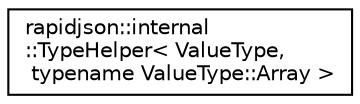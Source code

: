digraph "Graphical Class Hierarchy"
{
 // INTERACTIVE_SVG=YES
 // LATEX_PDF_SIZE
  edge [fontname="Helvetica",fontsize="10",labelfontname="Helvetica",labelfontsize="10"];
  node [fontname="Helvetica",fontsize="10",shape=record];
  rankdir="LR";
  Node0 [label="rapidjson::internal\l::TypeHelper\< ValueType,\l typename ValueType::Array \>",height=0.2,width=0.4,color="black", fillcolor="white", style="filled",URL="$structrapidjson_1_1internal_1_1_type_helper_3_01_value_type_00_01typename_01_value_type_1_1_array_01_4.html",tooltip=" "];
}
